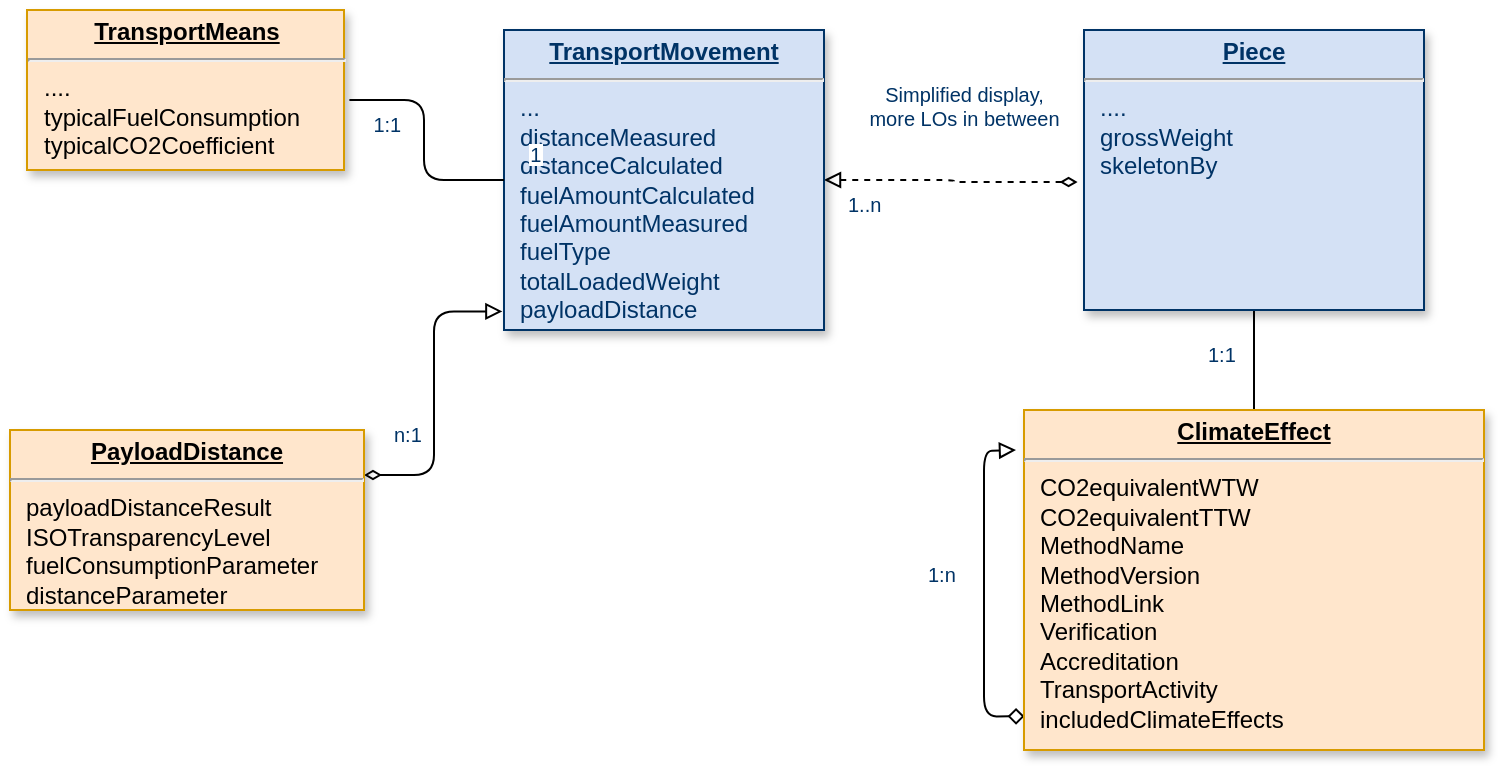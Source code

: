 <mxfile version="17.4.6" type="github">
  <diagram id="3F5zBIDhR5Rm8VuOonhM" name="Page-1">
    <mxGraphModel dx="792" dy="409" grid="1" gridSize="10" guides="1" tooltips="1" connect="1" arrows="1" fold="1" page="1" pageScale="1" pageWidth="826" pageHeight="1169" math="0" shadow="0">
      <root>
        <mxCell id="0" />
        <mxCell id="1" parent="0" />
        <mxCell id="cCnUegtr5oPg0CuNszyz-2" style="edgeStyle=orthogonalEdgeStyle;rounded=0;orthogonalLoop=1;jettySize=auto;html=1;endArrow=none;endFill=0;" parent="1" source="tgpflyRlx-gm1w5A--DA-1" target="cCnUegtr5oPg0CuNszyz-1" edge="1">
          <mxGeometry relative="1" as="geometry" />
        </mxCell>
        <mxCell id="tgpflyRlx-gm1w5A--DA-1" value="&lt;p style=&quot;margin: 0px ; margin-top: 4px ; text-align: center ; text-decoration: underline&quot;&gt;&lt;strong&gt;Piece&lt;/strong&gt;&lt;/p&gt;&lt;hr&gt;&lt;p style=&quot;margin: 0px ; margin-left: 8px&quot;&gt;....&lt;/p&gt;&lt;p style=&quot;margin: 0px ; margin-left: 8px&quot;&gt;grossWeight&lt;/p&gt;&lt;p style=&quot;margin: 0px ; margin-left: 8px&quot;&gt;skeletonBy&lt;/p&gt;&lt;p style=&quot;margin: 0px ; margin-left: 8px&quot;&gt;&lt;br&gt;&lt;/p&gt;" style="verticalAlign=top;align=left;overflow=fill;fontSize=12;fontFamily=Helvetica;html=1;strokeColor=#003366;shadow=1;fillColor=#D4E1F5;fontColor=#003366" parent="1" vertex="1">
          <mxGeometry x="760" y="100" width="170" height="140" as="geometry" />
        </mxCell>
        <mxCell id="tgpflyRlx-gm1w5A--DA-5" value="" style="endArrow=diamondThin;endSize=6;startArrow=block;startSize=6;startFill=0;edgeStyle=orthogonalEdgeStyle;exitX=1;exitY=0.5;exitDx=0;exitDy=0;endFill=0;dashed=1;entryX=-0.019;entryY=0.543;entryDx=0;entryDy=0;entryPerimeter=0;" parent="1" source="tgpflyRlx-gm1w5A--DA-8" target="tgpflyRlx-gm1w5A--DA-1" edge="1">
          <mxGeometry x="893" y="360" as="geometry">
            <mxPoint x="473" y="121.6" as="sourcePoint" />
            <mxPoint x="1053" y="360" as="targetPoint" />
          </mxGeometry>
        </mxCell>
        <mxCell id="tgpflyRlx-gm1w5A--DA-6" value="1..n" style="resizable=0;align=left;verticalAlign=top;labelBackgroundColor=#ffffff;fontSize=10;strokeColor=#003366;shadow=1;fillColor=#D4E1F5;fontColor=#003366" parent="tgpflyRlx-gm1w5A--DA-5" connectable="0" vertex="1">
          <mxGeometry x="-1" relative="1" as="geometry">
            <mxPoint x="10" as="offset" />
          </mxGeometry>
        </mxCell>
        <mxCell id="tgpflyRlx-gm1w5A--DA-8" value="&lt;p style=&quot;margin: 0px ; margin-top: 4px ; text-align: center ; text-decoration: underline&quot;&gt;&lt;strong&gt;TransportMovement&lt;/strong&gt;&lt;/p&gt;&lt;hr&gt;&lt;p style=&quot;margin: 0px ; margin-left: 8px&quot;&gt;...&lt;/p&gt;&lt;p style=&quot;margin: 0px ; margin-left: 8px&quot;&gt;distanceMeasured&lt;/p&gt;&lt;p style=&quot;margin: 0px ; margin-left: 8px&quot;&gt;distanceCalculated&lt;/p&gt;&lt;p style=&quot;margin: 0px ; margin-left: 8px&quot;&gt;fuelAmountCalculated&lt;/p&gt;&lt;p style=&quot;margin: 0px ; margin-left: 8px&quot;&gt;fuelAmountMeasured&lt;/p&gt;&lt;p style=&quot;margin: 0px ; margin-left: 8px&quot;&gt;fuelType&lt;/p&gt;&lt;p style=&quot;margin: 0px ; margin-left: 8px&quot;&gt;totalLoadedWeight&lt;/p&gt;&lt;p style=&quot;margin: 0px ; margin-left: 8px&quot;&gt;payloadDistance&lt;/p&gt;" style="verticalAlign=top;align=left;overflow=fill;fontSize=12;fontFamily=Helvetica;html=1;strokeColor=#003366;shadow=1;fillColor=#D4E1F5;fontColor=#003366" parent="1" vertex="1">
          <mxGeometry x="470.0" y="100.0" width="160" height="150" as="geometry" />
        </mxCell>
        <mxCell id="tgpflyRlx-gm1w5A--DA-9" value="&lt;p style=&quot;margin: 0px ; margin-top: 4px ; text-align: center ; text-decoration: underline&quot;&gt;&lt;strong&gt;TransportMeans&lt;/strong&gt;&lt;/p&gt;&lt;hr&gt;&lt;p style=&quot;margin: 0px ; margin-left: 8px&quot;&gt;....&lt;/p&gt;&lt;p style=&quot;margin: 0px ; margin-left: 8px&quot;&gt;typicalFuelConsumption&lt;/p&gt;&lt;p style=&quot;margin: 0px ; margin-left: 8px&quot;&gt;typicalCO2Coefficient&lt;/p&gt;" style="verticalAlign=top;align=left;overflow=fill;fontSize=12;fontFamily=Helvetica;html=1;strokeColor=#d79b00;shadow=1;fillColor=#ffe6cc;" parent="1" vertex="1">
          <mxGeometry x="231.5" y="90" width="158.5" height="80" as="geometry" />
        </mxCell>
        <mxCell id="tgpflyRlx-gm1w5A--DA-10" value="" style="endArrow=none;endSize=12;startArrow=none;startSize=14;startFill=0;edgeStyle=orthogonalEdgeStyle;exitX=1.017;exitY=0.563;exitDx=0;exitDy=0;exitPerimeter=0;entryX=0;entryY=0.5;entryDx=0;entryDy=0;endFill=0;" parent="1" source="tgpflyRlx-gm1w5A--DA-9" target="tgpflyRlx-gm1w5A--DA-8" edge="1">
          <mxGeometry x="903" y="370" as="geometry">
            <mxPoint x="611.72" y="186.15" as="sourcePoint" />
            <mxPoint x="673" y="190.034" as="targetPoint" />
          </mxGeometry>
        </mxCell>
        <mxCell id="tgpflyRlx-gm1w5A--DA-11" value="1:1" style="resizable=0;align=left;verticalAlign=top;labelBackgroundColor=#ffffff;fontSize=10;strokeColor=#003366;shadow=1;fillColor=#D4E1F5;fontColor=#003366" parent="tgpflyRlx-gm1w5A--DA-10" connectable="0" vertex="1">
          <mxGeometry x="-1" relative="1" as="geometry">
            <mxPoint x="10" as="offset" />
          </mxGeometry>
        </mxCell>
        <mxCell id="tgpflyRlx-gm1w5A--DA-12" value="1" style="resizable=0;align=right;verticalAlign=top;labelBackgroundColor=#ffffff;fontSize=10;strokeColor=#003366;shadow=1;fillColor=#D4E1F5;fontColor=#003366" parent="tgpflyRlx-gm1w5A--DA-10" connectable="0" vertex="1">
          <mxGeometry x="1" relative="1" as="geometry">
            <mxPoint x="20" y="-25.0" as="offset" />
          </mxGeometry>
        </mxCell>
        <mxCell id="7WvtKGHfwESVPrSTEF-f-2" style="edgeStyle=orthogonalEdgeStyle;orthogonalLoop=1;jettySize=auto;html=1;exitX=1;exitY=0.25;exitDx=0;exitDy=0;entryX=-0.005;entryY=0.938;entryDx=0;entryDy=0;entryPerimeter=0;startArrow=diamondThin;startFill=0;endArrow=block;endFill=0;" edge="1" parent="1" source="tgpflyRlx-gm1w5A--DA-20" target="tgpflyRlx-gm1w5A--DA-8">
          <mxGeometry relative="1" as="geometry" />
        </mxCell>
        <mxCell id="tgpflyRlx-gm1w5A--DA-20" value="&lt;p style=&quot;margin: 0px ; margin-top: 4px ; text-align: center ; text-decoration: underline&quot;&gt;&lt;b&gt;PayloadDistance&lt;/b&gt;&lt;/p&gt;&lt;hr&gt;&lt;p style=&quot;margin: 0px ; margin-left: 8px&quot;&gt;payloadDistanceResult&lt;/p&gt;&lt;p style=&quot;margin: 0px ; margin-left: 8px&quot;&gt;ISOTransparencyLevel&lt;/p&gt;&lt;p style=&quot;margin: 0px ; margin-left: 8px&quot;&gt;fuelConsumptionParameter&lt;/p&gt;&lt;p style=&quot;margin: 0px ; margin-left: 8px&quot;&gt;distanceParameter&lt;/p&gt;" style="verticalAlign=top;align=left;overflow=fill;fontSize=12;fontFamily=Helvetica;html=1;strokeColor=#d79b00;shadow=1;fillColor=#ffe6cc;" parent="1" vertex="1">
          <mxGeometry x="223" y="300" width="177" height="90" as="geometry" />
        </mxCell>
        <mxCell id="7WvtKGHfwESVPrSTEF-f-8" style="edgeStyle=orthogonalEdgeStyle;orthogonalLoop=1;jettySize=auto;html=1;exitX=0.001;exitY=0.901;exitDx=0;exitDy=0;startArrow=diamond;startFill=0;endArrow=block;endFill=0;startSize=6;endSize=6;exitPerimeter=0;" edge="1" parent="1" source="cCnUegtr5oPg0CuNszyz-1">
          <mxGeometry relative="1" as="geometry">
            <mxPoint x="726" y="310" as="targetPoint" />
          </mxGeometry>
        </mxCell>
        <mxCell id="cCnUegtr5oPg0CuNszyz-1" value="&lt;p style=&quot;margin: 0px ; margin-top: 4px ; text-align: center ; text-decoration: underline&quot;&gt;&lt;b&gt;ClimateEffect&lt;/b&gt;&lt;/p&gt;&lt;hr&gt;&lt;p style=&quot;margin: 0px ; margin-left: 8px&quot;&gt;&lt;span&gt;CO2equivalentWTW&lt;/span&gt;&lt;/p&gt;&lt;p style=&quot;margin: 0px ; margin-left: 8px&quot;&gt;CO2equivalentTTW&lt;span&gt;&lt;br&gt;&lt;/span&gt;&lt;/p&gt;&lt;p style=&quot;margin: 0px ; margin-left: 8px&quot;&gt;&lt;span&gt;MethodName&lt;/span&gt;&lt;br&gt;&lt;/p&gt;&lt;p style=&quot;margin: 0px ; margin-left: 8px&quot;&gt;&lt;span&gt;MethodVersion&lt;/span&gt;&lt;/p&gt;&lt;p style=&quot;margin: 0px ; margin-left: 8px&quot;&gt;MethodLink&lt;/p&gt;&lt;p style=&quot;margin: 0px ; margin-left: 8px&quot;&gt;Verification&lt;/p&gt;&lt;p style=&quot;margin: 0px ; margin-left: 8px&quot;&gt;Accreditation&lt;/p&gt;&lt;p style=&quot;margin: 0px ; margin-left: 8px&quot;&gt;TransportActivity&lt;/p&gt;&lt;p style=&quot;margin: 0px ; margin-left: 8px&quot;&gt;includedClimateEffects&lt;/p&gt;" style="verticalAlign=top;align=left;overflow=fill;fontSize=12;fontFamily=Helvetica;html=1;strokeColor=#d79b00;shadow=1;fillColor=#ffe6cc;" parent="1" vertex="1">
          <mxGeometry x="730" y="290" width="230" height="170" as="geometry" />
        </mxCell>
        <mxCell id="7WvtKGHfwESVPrSTEF-f-4" value="n:1" style="resizable=0;align=left;verticalAlign=top;labelBackgroundColor=#ffffff;fontSize=10;strokeColor=#003366;shadow=1;fillColor=#D4E1F5;fontColor=#003366" connectable="0" vertex="1" parent="1">
          <mxGeometry x="413" y="290" as="geometry" />
        </mxCell>
        <mxCell id="7WvtKGHfwESVPrSTEF-f-5" value="Simplified display, &#xa;more LOs in between" style="resizable=0;align=center;verticalAlign=top;labelBackgroundColor=#ffffff;fontSize=10;strokeColor=#003366;shadow=1;fillColor=#D4E1F5;fontColor=#003366" connectable="0" vertex="1" parent="1">
          <mxGeometry x="700" y="120" as="geometry" />
        </mxCell>
        <mxCell id="7WvtKGHfwESVPrSTEF-f-6" value="1:1" style="resizable=0;align=left;verticalAlign=top;labelBackgroundColor=#ffffff;fontSize=10;strokeColor=#003366;shadow=1;fillColor=#D4E1F5;fontColor=#003366" connectable="0" vertex="1" parent="1">
          <mxGeometry x="820" y="250" as="geometry" />
        </mxCell>
        <mxCell id="7WvtKGHfwESVPrSTEF-f-10" value="1:n" style="resizable=0;align=left;verticalAlign=top;labelBackgroundColor=#ffffff;fontSize=10;strokeColor=#003366;shadow=1;fillColor=#D4E1F5;fontColor=#003366" connectable="0" vertex="1" parent="1">
          <mxGeometry x="680" y="360" as="geometry" />
        </mxCell>
      </root>
    </mxGraphModel>
  </diagram>
</mxfile>
